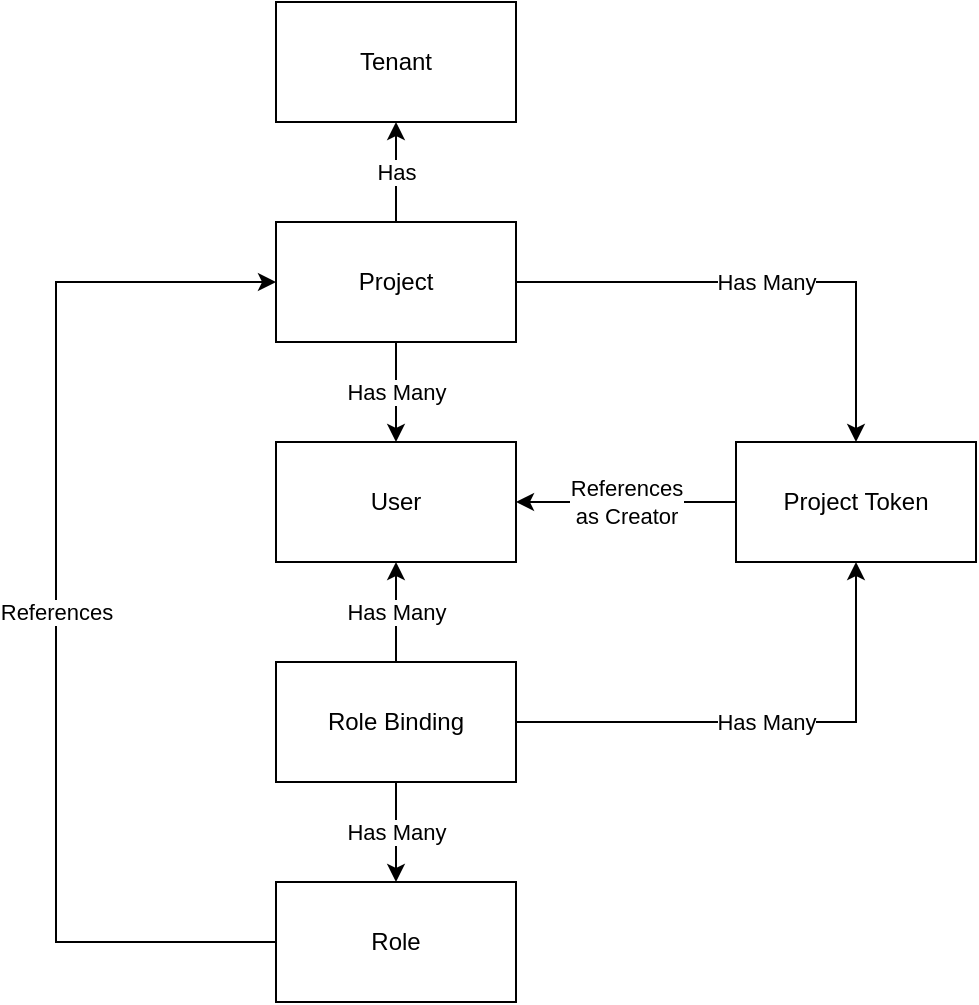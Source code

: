 <mxfile version="14.4.3" type="device"><diagram id="csj_XSS5dEslPSL6R-kq" name="Page-1"><mxGraphModel dx="1694" dy="969" grid="1" gridSize="10" guides="1" tooltips="1" connect="1" arrows="1" fold="1" page="1" pageScale="1" pageWidth="850" pageHeight="1100" math="0" shadow="0"><root><mxCell id="0"/><mxCell id="1" parent="0"/><mxCell id="O3pILReWp-PwsGxi-FQT-60" value="References" style="edgeStyle=orthogonalEdgeStyle;rounded=0;orthogonalLoop=1;jettySize=auto;html=1;exitX=0;exitY=0.5;exitDx=0;exitDy=0;entryX=0;entryY=0.5;entryDx=0;entryDy=0;" edge="1" parent="1" source="O3pILReWp-PwsGxi-FQT-28" target="O3pILReWp-PwsGxi-FQT-39"><mxGeometry relative="1" as="geometry"><Array as="points"><mxPoint x="90" y="680"/><mxPoint x="90" y="350"/></Array></mxGeometry></mxCell><mxCell id="O3pILReWp-PwsGxi-FQT-28" value="Role" style="rounded=0;whiteSpace=wrap;html=1;" vertex="1" parent="1"><mxGeometry x="200" y="650" width="120" height="60" as="geometry"/></mxCell><mxCell id="O3pILReWp-PwsGxi-FQT-31" value="User" style="rounded=0;whiteSpace=wrap;html=1;" vertex="1" parent="1"><mxGeometry x="200" y="430" width="120" height="60" as="geometry"/></mxCell><mxCell id="O3pILReWp-PwsGxi-FQT-53" value="References&lt;br&gt;as Creator" style="edgeStyle=orthogonalEdgeStyle;rounded=0;orthogonalLoop=1;jettySize=auto;html=1;exitX=0;exitY=0.5;exitDx=0;exitDy=0;entryX=1;entryY=0.5;entryDx=0;entryDy=0;" edge="1" parent="1" source="O3pILReWp-PwsGxi-FQT-33" target="O3pILReWp-PwsGxi-FQT-31"><mxGeometry relative="1" as="geometry"/></mxCell><mxCell id="O3pILReWp-PwsGxi-FQT-33" value="Project Token" style="rounded=0;whiteSpace=wrap;html=1;" vertex="1" parent="1"><mxGeometry x="430" y="430" width="120" height="60" as="geometry"/></mxCell><mxCell id="O3pILReWp-PwsGxi-FQT-37" value="Tenant" style="rounded=0;whiteSpace=wrap;html=1;" vertex="1" parent="1"><mxGeometry x="200" y="210" width="120" height="60" as="geometry"/></mxCell><mxCell id="O3pILReWp-PwsGxi-FQT-42" value="Has" style="edgeStyle=orthogonalEdgeStyle;rounded=0;orthogonalLoop=1;jettySize=auto;html=1;entryX=0.5;entryY=1;entryDx=0;entryDy=0;" edge="1" parent="1" source="O3pILReWp-PwsGxi-FQT-39" target="O3pILReWp-PwsGxi-FQT-37"><mxGeometry relative="1" as="geometry"/></mxCell><mxCell id="O3pILReWp-PwsGxi-FQT-52" value="Has Many" style="edgeStyle=orthogonalEdgeStyle;rounded=0;orthogonalLoop=1;jettySize=auto;html=1;exitX=0.5;exitY=1;exitDx=0;exitDy=0;entryX=0.5;entryY=0;entryDx=0;entryDy=0;" edge="1" parent="1" source="O3pILReWp-PwsGxi-FQT-39" target="O3pILReWp-PwsGxi-FQT-31"><mxGeometry relative="1" as="geometry"/></mxCell><mxCell id="O3pILReWp-PwsGxi-FQT-55" value="Has Many" style="edgeStyle=orthogonalEdgeStyle;rounded=0;orthogonalLoop=1;jettySize=auto;html=1;exitX=1;exitY=0.5;exitDx=0;exitDy=0;entryX=0.5;entryY=0;entryDx=0;entryDy=0;" edge="1" parent="1" source="O3pILReWp-PwsGxi-FQT-39" target="O3pILReWp-PwsGxi-FQT-33"><mxGeometry relative="1" as="geometry"/></mxCell><mxCell id="O3pILReWp-PwsGxi-FQT-39" value="Project" style="rounded=0;whiteSpace=wrap;html=1;" vertex="1" parent="1"><mxGeometry x="200" y="320" width="120" height="60" as="geometry"/></mxCell><mxCell id="O3pILReWp-PwsGxi-FQT-47" value="Has Many" style="edgeStyle=orthogonalEdgeStyle;rounded=0;orthogonalLoop=1;jettySize=auto;html=1;entryX=0.5;entryY=0;entryDx=0;entryDy=0;" edge="1" parent="1" source="O3pILReWp-PwsGxi-FQT-46" target="O3pILReWp-PwsGxi-FQT-28"><mxGeometry relative="1" as="geometry"/></mxCell><mxCell id="O3pILReWp-PwsGxi-FQT-48" value="Has Many" style="edgeStyle=orthogonalEdgeStyle;rounded=0;orthogonalLoop=1;jettySize=auto;html=1;exitX=0.5;exitY=0;exitDx=0;exitDy=0;entryX=0.5;entryY=1;entryDx=0;entryDy=0;" edge="1" parent="1" source="O3pILReWp-PwsGxi-FQT-46" target="O3pILReWp-PwsGxi-FQT-31"><mxGeometry relative="1" as="geometry"/></mxCell><mxCell id="O3pILReWp-PwsGxi-FQT-49" value="Has Many" style="edgeStyle=orthogonalEdgeStyle;rounded=0;orthogonalLoop=1;jettySize=auto;html=1;exitX=1;exitY=0.5;exitDx=0;exitDy=0;entryX=0.5;entryY=1;entryDx=0;entryDy=0;" edge="1" parent="1" source="O3pILReWp-PwsGxi-FQT-46" target="O3pILReWp-PwsGxi-FQT-33"><mxGeometry relative="1" as="geometry"/></mxCell><mxCell id="O3pILReWp-PwsGxi-FQT-46" value="Role Binding" style="rounded=0;whiteSpace=wrap;html=1;" vertex="1" parent="1"><mxGeometry x="200" y="540" width="120" height="60" as="geometry"/></mxCell></root></mxGraphModel></diagram></mxfile>